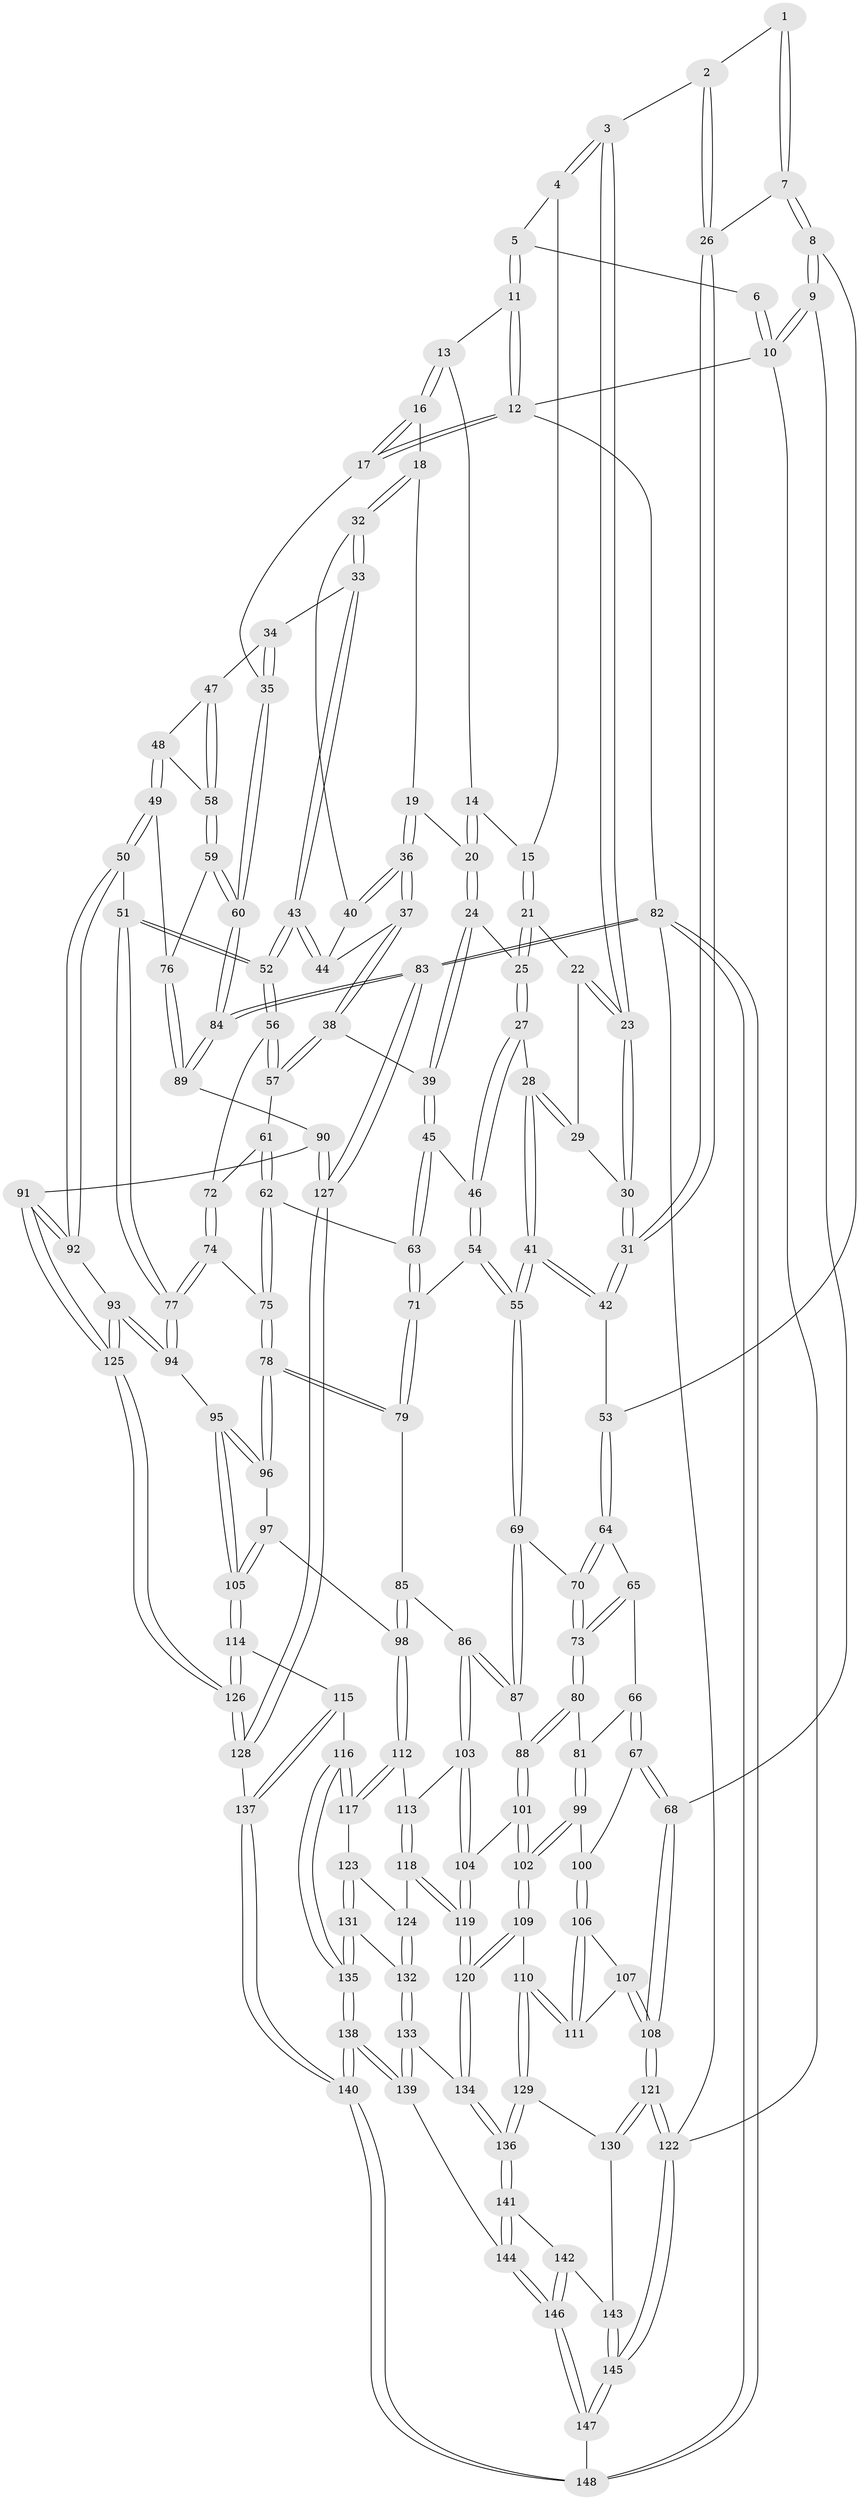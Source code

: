 // coarse degree distribution, {3: 0.10679611650485436, 5: 0.32038834951456313, 4: 0.42718446601941745, 2: 0.019417475728155338, 6: 0.11650485436893204, 8: 0.009708737864077669}
// Generated by graph-tools (version 1.1) at 2025/24/03/03/25 07:24:36]
// undirected, 148 vertices, 367 edges
graph export_dot {
graph [start="1"]
  node [color=gray90,style=filled];
  1 [pos="+0.14766444069176227+0"];
  2 [pos="+0.26837309486527045+0.1137217406876237"];
  3 [pos="+0.2977046841431393+0.12387028356047229"];
  4 [pos="+0.3656294716576183+0.06715149044880508"];
  5 [pos="+0.5172139142567117+0"];
  6 [pos="+0.05051599890642249+0"];
  7 [pos="+0.07813010331588967+0.20908300766157983"];
  8 [pos="+0.07022929186384698+0.21586941113687472"];
  9 [pos="+0+0.24814975205151935"];
  10 [pos="+0+0"];
  11 [pos="+0.6779370004454405+0"];
  12 [pos="+1+0"];
  13 [pos="+0.6788095366358469+0"];
  14 [pos="+0.6312703409440888+0.008532794775557203"];
  15 [pos="+0.4838197800243058+0.15458742470930587"];
  16 [pos="+0.8431046856137112+0.15564541416772143"];
  17 [pos="+1+0"];
  18 [pos="+0.8444807882709008+0.1619960083987563"];
  19 [pos="+0.6569194707632348+0.21579308235852934"];
  20 [pos="+0.6413165540816949+0.1958189481436669"];
  21 [pos="+0.4789707437875088+0.17314699207458117"];
  22 [pos="+0.4393986115256047+0.1852396013871588"];
  23 [pos="+0.3281998441769246+0.20861646418841528"];
  24 [pos="+0.5293348751933196+0.2507915221384215"];
  25 [pos="+0.5164670539061363+0.2538721705075706"];
  26 [pos="+0.10949290805790086+0.19690867033361753"];
  27 [pos="+0.5037259246727672+0.27539416385012144"];
  28 [pos="+0.4993215590992729+0.27613590603839805"];
  29 [pos="+0.4385613826695234+0.2418759942893895"];
  30 [pos="+0.32794270148474+0.21471534892183392"];
  31 [pos="+0.3200305947790224+0.2641596668291702"];
  32 [pos="+0.865612764703303+0.21013781242550056"];
  33 [pos="+0.8661725958117938+0.21060721848335462"];
  34 [pos="+0.8883137734685023+0.22330036700618222"];
  35 [pos="+1+0.11339390382647628"];
  36 [pos="+0.6827917767275525+0.27323652099841844"];
  37 [pos="+0.6826756114164443+0.28494524552890993"];
  38 [pos="+0.679726670058512+0.29463257512329427"];
  39 [pos="+0.6252864719403033+0.32620122108179495"];
  40 [pos="+0.8517889235425047+0.2172819552767788"];
  41 [pos="+0.3505138840865593+0.33134453849779844"];
  42 [pos="+0.3190887554586384+0.2859727485116143"];
  43 [pos="+0.7977758445509696+0.34749483921478547"];
  44 [pos="+0.7704848265832964+0.3090049016908933"];
  45 [pos="+0.5953588278005487+0.35812216891050624"];
  46 [pos="+0.5250418481016551+0.34682712932530757"];
  47 [pos="+0.9084930766061109+0.30240685263130884"];
  48 [pos="+0.8922984774579779+0.3690787667824005"];
  49 [pos="+0.8675642142740679+0.44047734821507706"];
  50 [pos="+0.8470977700014763+0.4499832622267319"];
  51 [pos="+0.8398735089988969+0.4485319113387352"];
  52 [pos="+0.8057351138169211+0.4207675609949855"];
  53 [pos="+0.17742133971364332+0.3245997131688468"];
  54 [pos="+0.4810230859352562+0.41767104902495766"];
  55 [pos="+0.36409269837210423+0.4092867654829315"];
  56 [pos="+0.7693550955966534+0.4094459646274401"];
  57 [pos="+0.683529331229412+0.3041244436660947"];
  58 [pos="+1+0.35213102529167073"];
  59 [pos="+1+0.3562901935347981"];
  60 [pos="+1+0.34621993331507195"];
  61 [pos="+0.6665889448744227+0.4134811998038242"];
  62 [pos="+0.6334011192983878+0.4328111582161137"];
  63 [pos="+0.6121788315857595+0.4175082352341011"];
  64 [pos="+0.17219131282696473+0.36811311763246435"];
  65 [pos="+0.11004034033811436+0.4094302091792226"];
  66 [pos="+0.059213742973804315+0.4293522522411222"];
  67 [pos="+0+0.43610840887239366"];
  68 [pos="+0+0.40948231233398197"];
  69 [pos="+0.3541014055339992+0.42683604745496667"];
  70 [pos="+0.20518818491265428+0.4172874693143408"];
  71 [pos="+0.5126308370354118+0.4554857200441923"];
  72 [pos="+0.7330787797927254+0.41833911274840646"];
  73 [pos="+0.18626407733452097+0.5036441984798518"];
  74 [pos="+0.6632938217198192+0.5104050736208274"];
  75 [pos="+0.6453709214858512+0.507119968958123"];
  76 [pos="+0.8887203986106728+0.4444633565093482"];
  77 [pos="+0.7210124282436808+0.5360235135919631"];
  78 [pos="+0.6045118097740024+0.5369797463252404"];
  79 [pos="+0.5145989310273105+0.4653536672951877"];
  80 [pos="+0.1856088824187468+0.515368123529924"];
  81 [pos="+0.17489645532791676+0.5222371551897973"];
  82 [pos="+1+1"];
  83 [pos="+1+1"];
  84 [pos="+1+0.6179390397707856"];
  85 [pos="+0.48008833753675323+0.5318534729697185"];
  86 [pos="+0.41959401398309987+0.5630937277680146"];
  87 [pos="+0.3464150547111832+0.48187928287683424"];
  88 [pos="+0.2812263613782253+0.5355775231874386"];
  89 [pos="+1+0.6138484039409796"];
  90 [pos="+1+0.6419942196686167"];
  91 [pos="+0.9728469101773691+0.6447365799518834"];
  92 [pos="+0.8520427448563739+0.48924883770135885"];
  93 [pos="+0.8177876090228509+0.647422165746743"];
  94 [pos="+0.7322099531278959+0.6129141635477902"];
  95 [pos="+0.6753466374689392+0.6484878506780356"];
  96 [pos="+0.5999351405887673+0.550718391742393"];
  97 [pos="+0.5814647734940627+0.5672330812151103"];
  98 [pos="+0.5543193418687924+0.5867225468110389"];
  99 [pos="+0.1562926327691362+0.5459342458122035"];
  100 [pos="+0.10789326845513154+0.5642767997622836"];
  101 [pos="+0.28138662742245185+0.5909594117925502"];
  102 [pos="+0.20264268703917376+0.6450898421416486"];
  103 [pos="+0.4203318342263428+0.5782132592122899"];
  104 [pos="+0.31426521126817525+0.6325369543148939"];
  105 [pos="+0.639548605968836+0.7175816455055072"];
  106 [pos="+0.10672738745793627+0.5677972903806902"];
  107 [pos="+0+0.6528862459665343"];
  108 [pos="+0+0.6379248465223559"];
  109 [pos="+0.18852260808555768+0.6934470970847043"];
  110 [pos="+0.12898328978039447+0.7138231930122529"];
  111 [pos="+0.11735500884583619+0.7014714787030247"];
  112 [pos="+0.5304155533181941+0.6374945799698652"];
  113 [pos="+0.4376590036783655+0.6178502269187718"];
  114 [pos="+0.6330983354270089+0.7323515307186129"];
  115 [pos="+0.6310025921728445+0.734171274229586"];
  116 [pos="+0.6067047089554474+0.741365421989344"];
  117 [pos="+0.5613222878469775+0.7136884127761774"];
  118 [pos="+0.39729267494908677+0.7175765921662628"];
  119 [pos="+0.33059433040493924+0.7298280832178068"];
  120 [pos="+0.3076956209858652+0.7506214271943892"];
  121 [pos="+0+0.7481195167122577"];
  122 [pos="+0+1"];
  123 [pos="+0.4828999335136895+0.7323313416538146"];
  124 [pos="+0.40334068471073337+0.7210474961969718"];
  125 [pos="+0.8499628926428705+0.6931783879564571"];
  126 [pos="+0.8368118175880468+0.7369995473149126"];
  127 [pos="+0.9136762783069899+0.884098935767547"];
  128 [pos="+0.8510437662038352+0.8373249841934894"];
  129 [pos="+0.10661052003296052+0.7909279745887855"];
  130 [pos="+0.10186887279756514+0.7957442625019053"];
  131 [pos="+0.4789425110042208+0.8144842564384802"];
  132 [pos="+0.437913881589949+0.8141697330584141"];
  133 [pos="+0.4187168242974762+0.8421798024884876"];
  134 [pos="+0.3016259699995589+0.792912471240625"];
  135 [pos="+0.5607086631953041+0.8713323048016688"];
  136 [pos="+0.27532564565528994+0.8522492229014392"];
  137 [pos="+0.7495021116246043+0.8749478183112727"];
  138 [pos="+0.5625350003193818+0.998201231662311"];
  139 [pos="+0.4295464494041883+0.9251320624491822"];
  140 [pos="+0.5948186722753221+1"];
  141 [pos="+0.27704131347250516+0.8978017036622866"];
  142 [pos="+0.13065439068863027+0.8876439461644654"];
  143 [pos="+0.09491705649844566+0.8538262453255271"];
  144 [pos="+0.2843328268460017+0.9229253825540495"];
  145 [pos="+0+1"];
  146 [pos="+0.19105837720716123+1"];
  147 [pos="+0.16065225440289146+1"];
  148 [pos="+0.6070806786282666+1"];
  1 -- 2;
  1 -- 7;
  1 -- 7;
  2 -- 3;
  2 -- 26;
  2 -- 26;
  3 -- 4;
  3 -- 4;
  3 -- 23;
  3 -- 23;
  4 -- 5;
  4 -- 15;
  5 -- 6;
  5 -- 11;
  5 -- 11;
  6 -- 10;
  6 -- 10;
  7 -- 8;
  7 -- 8;
  7 -- 26;
  8 -- 9;
  8 -- 9;
  8 -- 53;
  9 -- 10;
  9 -- 10;
  9 -- 68;
  10 -- 12;
  10 -- 122;
  11 -- 12;
  11 -- 12;
  11 -- 13;
  12 -- 17;
  12 -- 17;
  12 -- 82;
  13 -- 14;
  13 -- 16;
  13 -- 16;
  14 -- 15;
  14 -- 20;
  14 -- 20;
  15 -- 21;
  15 -- 21;
  16 -- 17;
  16 -- 17;
  16 -- 18;
  17 -- 35;
  18 -- 19;
  18 -- 32;
  18 -- 32;
  19 -- 20;
  19 -- 36;
  19 -- 36;
  20 -- 24;
  20 -- 24;
  21 -- 22;
  21 -- 25;
  21 -- 25;
  22 -- 23;
  22 -- 23;
  22 -- 29;
  23 -- 30;
  23 -- 30;
  24 -- 25;
  24 -- 39;
  24 -- 39;
  25 -- 27;
  25 -- 27;
  26 -- 31;
  26 -- 31;
  27 -- 28;
  27 -- 46;
  27 -- 46;
  28 -- 29;
  28 -- 29;
  28 -- 41;
  28 -- 41;
  29 -- 30;
  30 -- 31;
  30 -- 31;
  31 -- 42;
  31 -- 42;
  32 -- 33;
  32 -- 33;
  32 -- 40;
  33 -- 34;
  33 -- 43;
  33 -- 43;
  34 -- 35;
  34 -- 35;
  34 -- 47;
  35 -- 60;
  35 -- 60;
  36 -- 37;
  36 -- 37;
  36 -- 40;
  36 -- 40;
  37 -- 38;
  37 -- 38;
  37 -- 44;
  38 -- 39;
  38 -- 57;
  38 -- 57;
  39 -- 45;
  39 -- 45;
  40 -- 44;
  41 -- 42;
  41 -- 42;
  41 -- 55;
  41 -- 55;
  42 -- 53;
  43 -- 44;
  43 -- 44;
  43 -- 52;
  43 -- 52;
  45 -- 46;
  45 -- 63;
  45 -- 63;
  46 -- 54;
  46 -- 54;
  47 -- 48;
  47 -- 58;
  47 -- 58;
  48 -- 49;
  48 -- 49;
  48 -- 58;
  49 -- 50;
  49 -- 50;
  49 -- 76;
  50 -- 51;
  50 -- 92;
  50 -- 92;
  51 -- 52;
  51 -- 52;
  51 -- 77;
  51 -- 77;
  52 -- 56;
  52 -- 56;
  53 -- 64;
  53 -- 64;
  54 -- 55;
  54 -- 55;
  54 -- 71;
  55 -- 69;
  55 -- 69;
  56 -- 57;
  56 -- 57;
  56 -- 72;
  57 -- 61;
  58 -- 59;
  58 -- 59;
  59 -- 60;
  59 -- 60;
  59 -- 76;
  60 -- 84;
  60 -- 84;
  61 -- 62;
  61 -- 62;
  61 -- 72;
  62 -- 63;
  62 -- 75;
  62 -- 75;
  63 -- 71;
  63 -- 71;
  64 -- 65;
  64 -- 70;
  64 -- 70;
  65 -- 66;
  65 -- 73;
  65 -- 73;
  66 -- 67;
  66 -- 67;
  66 -- 81;
  67 -- 68;
  67 -- 68;
  67 -- 100;
  68 -- 108;
  68 -- 108;
  69 -- 70;
  69 -- 87;
  69 -- 87;
  70 -- 73;
  70 -- 73;
  71 -- 79;
  71 -- 79;
  72 -- 74;
  72 -- 74;
  73 -- 80;
  73 -- 80;
  74 -- 75;
  74 -- 77;
  74 -- 77;
  75 -- 78;
  75 -- 78;
  76 -- 89;
  76 -- 89;
  77 -- 94;
  77 -- 94;
  78 -- 79;
  78 -- 79;
  78 -- 96;
  78 -- 96;
  79 -- 85;
  80 -- 81;
  80 -- 88;
  80 -- 88;
  81 -- 99;
  81 -- 99;
  82 -- 83;
  82 -- 83;
  82 -- 148;
  82 -- 148;
  82 -- 122;
  83 -- 84;
  83 -- 84;
  83 -- 127;
  83 -- 127;
  84 -- 89;
  84 -- 89;
  85 -- 86;
  85 -- 98;
  85 -- 98;
  86 -- 87;
  86 -- 87;
  86 -- 103;
  86 -- 103;
  87 -- 88;
  88 -- 101;
  88 -- 101;
  89 -- 90;
  90 -- 91;
  90 -- 127;
  90 -- 127;
  91 -- 92;
  91 -- 92;
  91 -- 125;
  91 -- 125;
  92 -- 93;
  93 -- 94;
  93 -- 94;
  93 -- 125;
  93 -- 125;
  94 -- 95;
  95 -- 96;
  95 -- 96;
  95 -- 105;
  95 -- 105;
  96 -- 97;
  97 -- 98;
  97 -- 105;
  97 -- 105;
  98 -- 112;
  98 -- 112;
  99 -- 100;
  99 -- 102;
  99 -- 102;
  100 -- 106;
  100 -- 106;
  101 -- 102;
  101 -- 102;
  101 -- 104;
  102 -- 109;
  102 -- 109;
  103 -- 104;
  103 -- 104;
  103 -- 113;
  104 -- 119;
  104 -- 119;
  105 -- 114;
  105 -- 114;
  106 -- 107;
  106 -- 111;
  106 -- 111;
  107 -- 108;
  107 -- 108;
  107 -- 111;
  108 -- 121;
  108 -- 121;
  109 -- 110;
  109 -- 120;
  109 -- 120;
  110 -- 111;
  110 -- 111;
  110 -- 129;
  110 -- 129;
  112 -- 113;
  112 -- 117;
  112 -- 117;
  113 -- 118;
  113 -- 118;
  114 -- 115;
  114 -- 126;
  114 -- 126;
  115 -- 116;
  115 -- 137;
  115 -- 137;
  116 -- 117;
  116 -- 117;
  116 -- 135;
  116 -- 135;
  117 -- 123;
  118 -- 119;
  118 -- 119;
  118 -- 124;
  119 -- 120;
  119 -- 120;
  120 -- 134;
  120 -- 134;
  121 -- 122;
  121 -- 122;
  121 -- 130;
  121 -- 130;
  122 -- 145;
  122 -- 145;
  123 -- 124;
  123 -- 131;
  123 -- 131;
  124 -- 132;
  124 -- 132;
  125 -- 126;
  125 -- 126;
  126 -- 128;
  126 -- 128;
  127 -- 128;
  127 -- 128;
  128 -- 137;
  129 -- 130;
  129 -- 136;
  129 -- 136;
  130 -- 143;
  131 -- 132;
  131 -- 135;
  131 -- 135;
  132 -- 133;
  132 -- 133;
  133 -- 134;
  133 -- 139;
  133 -- 139;
  134 -- 136;
  134 -- 136;
  135 -- 138;
  135 -- 138;
  136 -- 141;
  136 -- 141;
  137 -- 140;
  137 -- 140;
  138 -- 139;
  138 -- 139;
  138 -- 140;
  138 -- 140;
  139 -- 144;
  140 -- 148;
  140 -- 148;
  141 -- 142;
  141 -- 144;
  141 -- 144;
  142 -- 143;
  142 -- 146;
  142 -- 146;
  143 -- 145;
  143 -- 145;
  144 -- 146;
  144 -- 146;
  145 -- 147;
  145 -- 147;
  146 -- 147;
  146 -- 147;
  147 -- 148;
}
